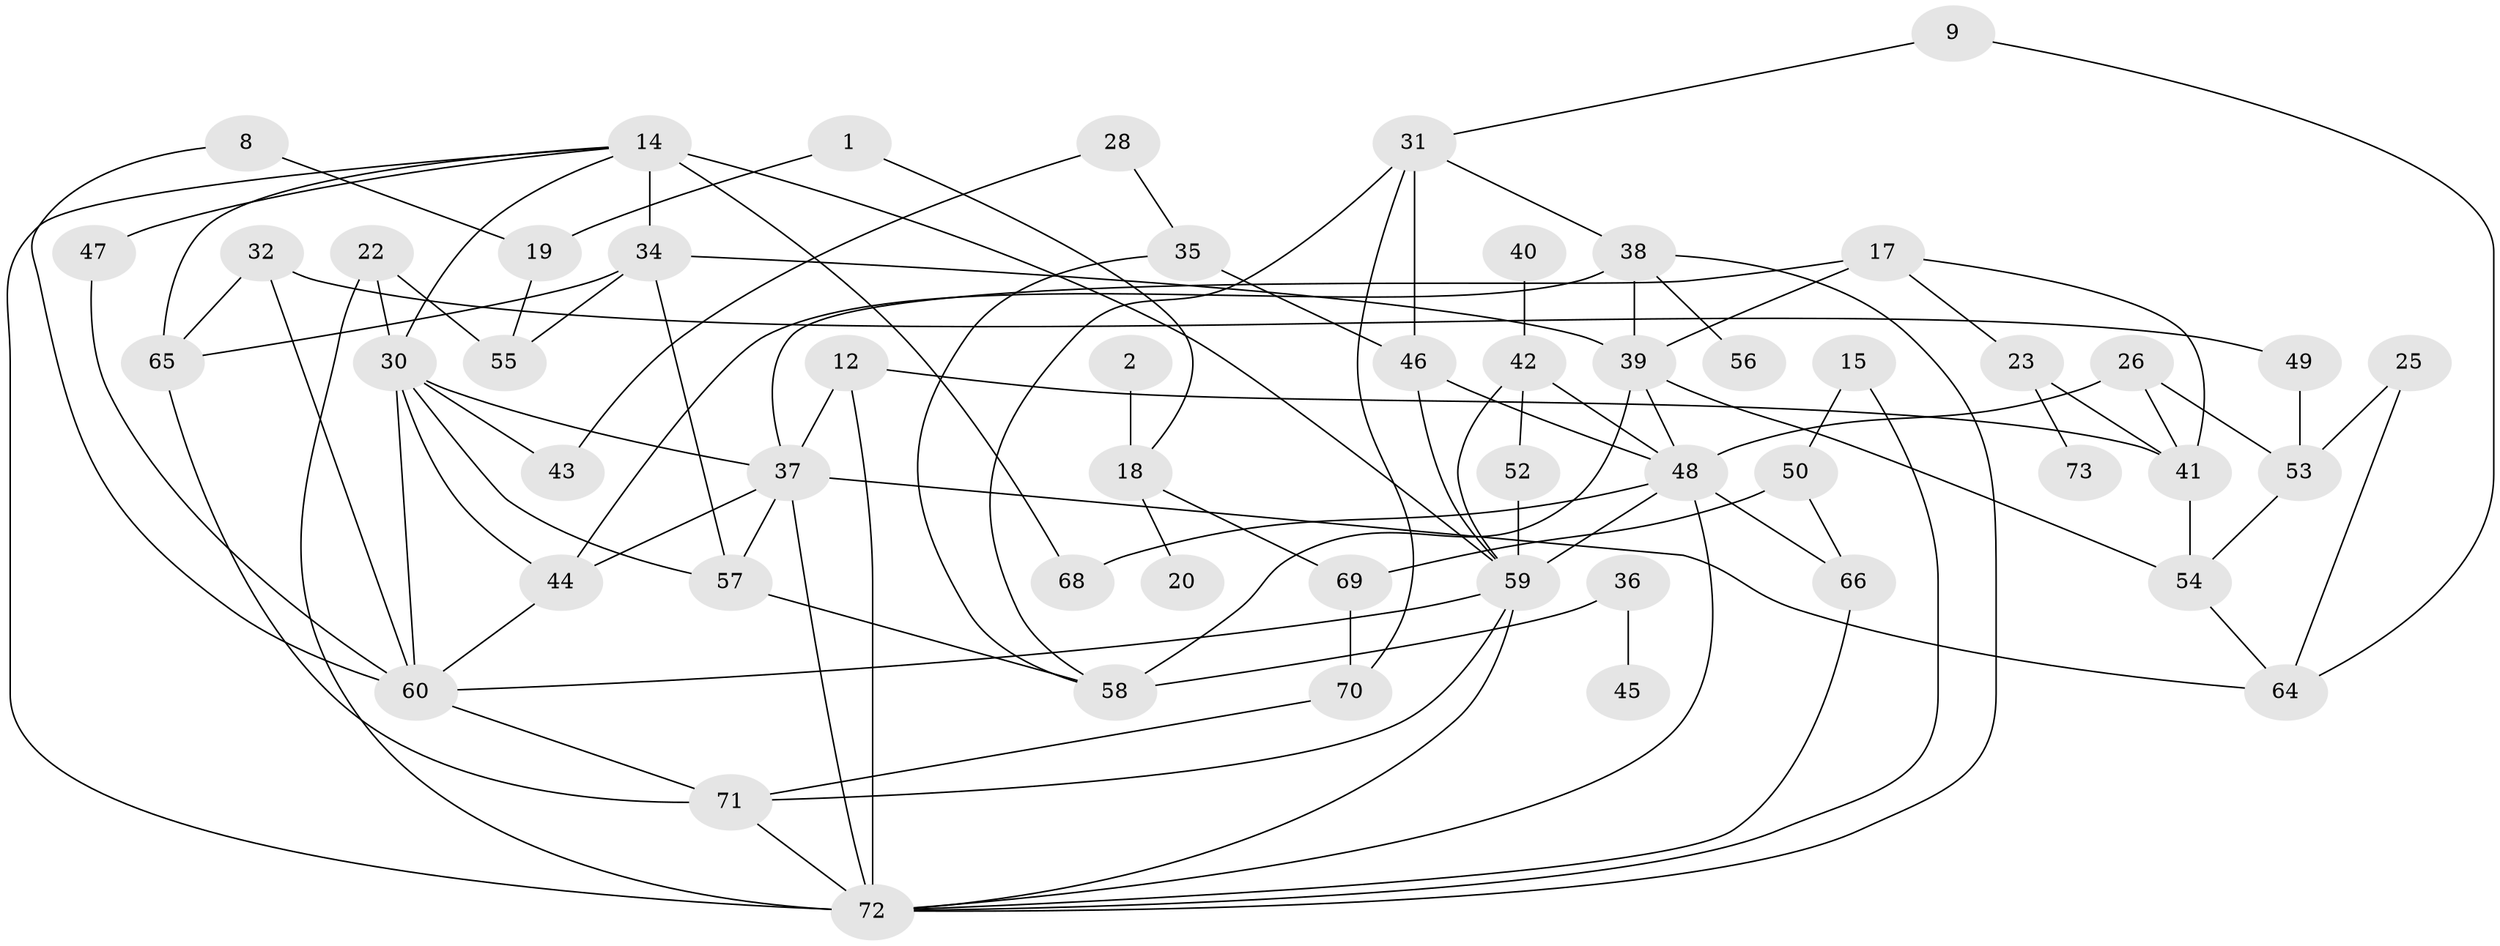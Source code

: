 // original degree distribution, {5: 0.13013698630136986, 2: 0.2602739726027397, 1: 0.1643835616438356, 0: 0.13013698630136986, 3: 0.1780821917808219, 4: 0.1095890410958904, 6: 0.02054794520547945, 7: 0.00684931506849315}
// Generated by graph-tools (version 1.1) at 2025/00/03/09/25 03:00:45]
// undirected, 54 vertices, 98 edges
graph export_dot {
graph [start="1"]
  node [color=gray90,style=filled];
  1;
  2;
  8;
  9;
  12;
  14;
  15;
  17;
  18;
  19;
  20;
  22;
  23;
  25;
  26;
  28;
  30;
  31;
  32;
  34;
  35;
  36;
  37;
  38;
  39;
  40;
  41;
  42;
  43;
  44;
  45;
  46;
  47;
  48;
  49;
  50;
  52;
  53;
  54;
  55;
  56;
  57;
  58;
  59;
  60;
  64;
  65;
  66;
  68;
  69;
  70;
  71;
  72;
  73;
  1 -- 18 [weight=1.0];
  1 -- 19 [weight=1.0];
  2 -- 18 [weight=1.0];
  8 -- 19 [weight=1.0];
  8 -- 60 [weight=1.0];
  9 -- 31 [weight=1.0];
  9 -- 64 [weight=1.0];
  12 -- 37 [weight=1.0];
  12 -- 41 [weight=1.0];
  12 -- 72 [weight=2.0];
  14 -- 30 [weight=1.0];
  14 -- 34 [weight=2.0];
  14 -- 47 [weight=1.0];
  14 -- 59 [weight=1.0];
  14 -- 65 [weight=1.0];
  14 -- 68 [weight=1.0];
  14 -- 72 [weight=1.0];
  15 -- 50 [weight=1.0];
  15 -- 72 [weight=1.0];
  17 -- 23 [weight=1.0];
  17 -- 37 [weight=1.0];
  17 -- 39 [weight=1.0];
  17 -- 41 [weight=1.0];
  18 -- 20 [weight=1.0];
  18 -- 69 [weight=1.0];
  19 -- 55 [weight=1.0];
  22 -- 30 [weight=1.0];
  22 -- 55 [weight=1.0];
  22 -- 72 [weight=2.0];
  23 -- 41 [weight=1.0];
  23 -- 73 [weight=1.0];
  25 -- 53 [weight=1.0];
  25 -- 64 [weight=1.0];
  26 -- 41 [weight=1.0];
  26 -- 48 [weight=1.0];
  26 -- 53 [weight=1.0];
  28 -- 35 [weight=1.0];
  28 -- 43 [weight=1.0];
  30 -- 37 [weight=1.0];
  30 -- 43 [weight=1.0];
  30 -- 44 [weight=1.0];
  30 -- 57 [weight=1.0];
  30 -- 60 [weight=1.0];
  31 -- 38 [weight=1.0];
  31 -- 46 [weight=1.0];
  31 -- 58 [weight=1.0];
  31 -- 70 [weight=1.0];
  32 -- 49 [weight=1.0];
  32 -- 60 [weight=1.0];
  32 -- 65 [weight=1.0];
  34 -- 39 [weight=1.0];
  34 -- 55 [weight=1.0];
  34 -- 57 [weight=1.0];
  34 -- 65 [weight=1.0];
  35 -- 46 [weight=1.0];
  35 -- 58 [weight=1.0];
  36 -- 45 [weight=1.0];
  36 -- 58 [weight=2.0];
  37 -- 44 [weight=1.0];
  37 -- 57 [weight=2.0];
  37 -- 64 [weight=1.0];
  37 -- 72 [weight=1.0];
  38 -- 39 [weight=1.0];
  38 -- 44 [weight=1.0];
  38 -- 56 [weight=1.0];
  38 -- 72 [weight=1.0];
  39 -- 48 [weight=1.0];
  39 -- 54 [weight=1.0];
  39 -- 58 [weight=2.0];
  40 -- 42 [weight=2.0];
  41 -- 54 [weight=2.0];
  42 -- 48 [weight=1.0];
  42 -- 52 [weight=1.0];
  42 -- 59 [weight=1.0];
  44 -- 60 [weight=1.0];
  46 -- 48 [weight=1.0];
  46 -- 59 [weight=1.0];
  47 -- 60 [weight=1.0];
  48 -- 59 [weight=1.0];
  48 -- 66 [weight=1.0];
  48 -- 68 [weight=1.0];
  48 -- 72 [weight=1.0];
  49 -- 53 [weight=1.0];
  50 -- 66 [weight=1.0];
  50 -- 69 [weight=1.0];
  52 -- 59 [weight=1.0];
  53 -- 54 [weight=1.0];
  54 -- 64 [weight=1.0];
  57 -- 58 [weight=2.0];
  59 -- 60 [weight=1.0];
  59 -- 71 [weight=1.0];
  59 -- 72 [weight=1.0];
  60 -- 71 [weight=1.0];
  65 -- 71 [weight=1.0];
  66 -- 72 [weight=1.0];
  69 -- 70 [weight=1.0];
  70 -- 71 [weight=1.0];
  71 -- 72 [weight=1.0];
}
